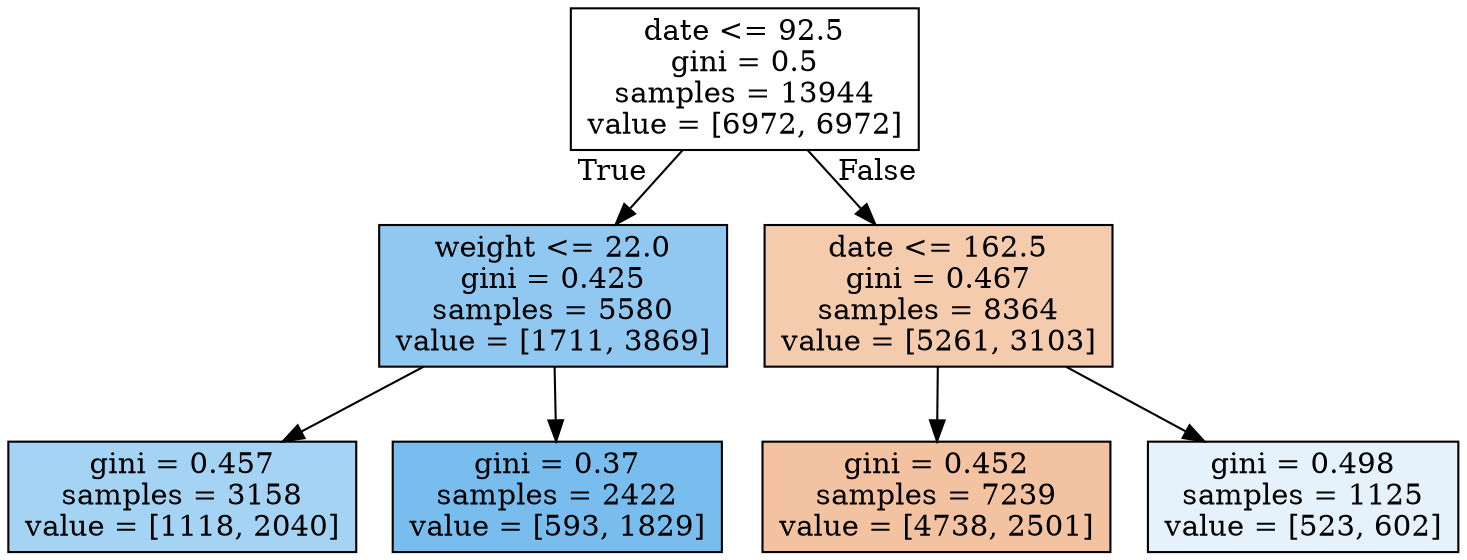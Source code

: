digraph Tree {
node [shape=box, style="filled", color="black"] ;
0 [label="date <= 92.5\ngini = 0.5\nsamples = 13944\nvalue = [6972, 6972]", fillcolor="#e5813900"] ;
1 [label="weight <= 22.0\ngini = 0.425\nsamples = 5580\nvalue = [1711, 3869]", fillcolor="#399de58e"] ;
0 -> 1 [labeldistance=2.5, labelangle=45, headlabel="True"] ;
2 [label="gini = 0.457\nsamples = 3158\nvalue = [1118, 2040]", fillcolor="#399de573"] ;
1 -> 2 ;
3 [label="gini = 0.37\nsamples = 2422\nvalue = [593, 1829]", fillcolor="#399de5ac"] ;
1 -> 3 ;
4 [label="date <= 162.5\ngini = 0.467\nsamples = 8364\nvalue = [5261, 3103]", fillcolor="#e5813969"] ;
0 -> 4 [labeldistance=2.5, labelangle=-45, headlabel="False"] ;
5 [label="gini = 0.452\nsamples = 7239\nvalue = [4738, 2501]", fillcolor="#e5813978"] ;
4 -> 5 ;
6 [label="gini = 0.498\nsamples = 1125\nvalue = [523, 602]", fillcolor="#399de521"] ;
4 -> 6 ;
}